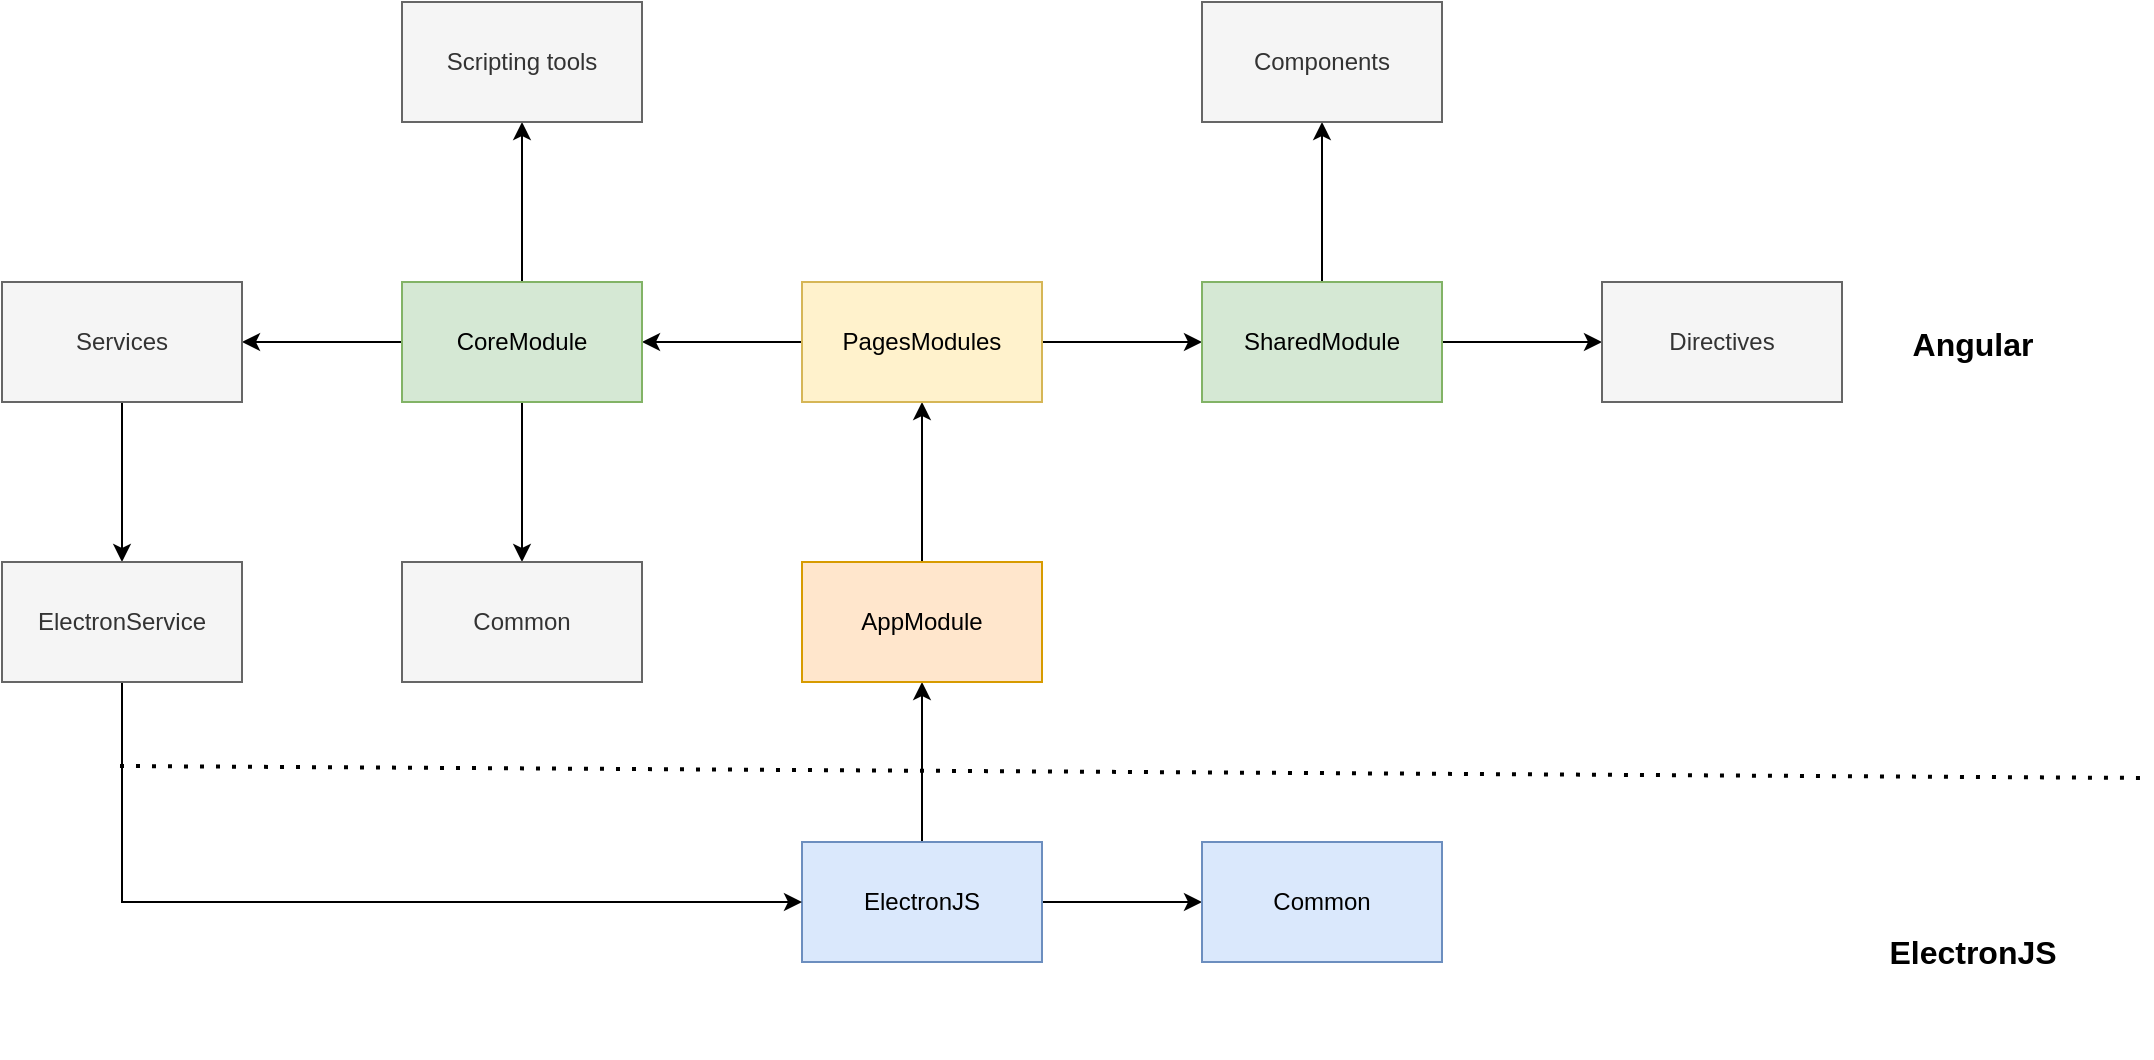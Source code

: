 <mxfile version="15.8.2" type="device"><diagram id="lFbe1x_q_I25g6dEy5xJ" name="Page-1"><mxGraphModel dx="3519" dy="539" grid="0" gridSize="10" guides="1" tooltips="1" connect="1" arrows="1" fold="1" page="1" pageScale="1" pageWidth="827" pageHeight="1169" math="0" shadow="0"><root><mxCell id="0"/><mxCell id="1" parent="0"/><mxCell id="CVB0hDwfh31_QoMNavtc-3" value="" style="edgeStyle=orthogonalEdgeStyle;rounded=0;orthogonalLoop=1;jettySize=auto;html=1;" edge="1" parent="1" source="CVB0hDwfh31_QoMNavtc-1" target="CVB0hDwfh31_QoMNavtc-2"><mxGeometry relative="1" as="geometry"/></mxCell><mxCell id="CVB0hDwfh31_QoMNavtc-11" value="" style="edgeStyle=orthogonalEdgeStyle;rounded=0;orthogonalLoop=1;jettySize=auto;html=1;" edge="1" parent="1" source="CVB0hDwfh31_QoMNavtc-1" target="CVB0hDwfh31_QoMNavtc-10"><mxGeometry relative="1" as="geometry"/></mxCell><mxCell id="CVB0hDwfh31_QoMNavtc-1" value="ElectronJS" style="rounded=0;whiteSpace=wrap;html=1;fillColor=#dae8fc;strokeColor=#6c8ebf;" vertex="1" parent="1"><mxGeometry x="-1301" y="1015" width="120" height="60" as="geometry"/></mxCell><mxCell id="CVB0hDwfh31_QoMNavtc-5" value="" style="edgeStyle=orthogonalEdgeStyle;rounded=0;orthogonalLoop=1;jettySize=auto;html=1;" edge="1" parent="1" source="CVB0hDwfh31_QoMNavtc-2" target="CVB0hDwfh31_QoMNavtc-4"><mxGeometry relative="1" as="geometry"/></mxCell><mxCell id="CVB0hDwfh31_QoMNavtc-2" value="AppModule" style="rounded=0;whiteSpace=wrap;html=1;fillColor=#ffe6cc;strokeColor=#d79b00;" vertex="1" parent="1"><mxGeometry x="-1301" y="875" width="120" height="60" as="geometry"/></mxCell><mxCell id="CVB0hDwfh31_QoMNavtc-7" value="" style="edgeStyle=orthogonalEdgeStyle;rounded=0;orthogonalLoop=1;jettySize=auto;html=1;" edge="1" parent="1" source="CVB0hDwfh31_QoMNavtc-4" target="CVB0hDwfh31_QoMNavtc-6"><mxGeometry relative="1" as="geometry"/></mxCell><mxCell id="CVB0hDwfh31_QoMNavtc-9" value="" style="edgeStyle=orthogonalEdgeStyle;rounded=0;orthogonalLoop=1;jettySize=auto;html=1;" edge="1" parent="1" source="CVB0hDwfh31_QoMNavtc-4" target="CVB0hDwfh31_QoMNavtc-8"><mxGeometry relative="1" as="geometry"/></mxCell><mxCell id="CVB0hDwfh31_QoMNavtc-4" value="PagesModules" style="rounded=0;whiteSpace=wrap;html=1;fillColor=#fff2cc;strokeColor=#d6b656;" vertex="1" parent="1"><mxGeometry x="-1301" y="735" width="120" height="60" as="geometry"/></mxCell><mxCell id="CVB0hDwfh31_QoMNavtc-14" value="" style="edgeStyle=orthogonalEdgeStyle;rounded=0;orthogonalLoop=1;jettySize=auto;html=1;" edge="1" parent="1" source="CVB0hDwfh31_QoMNavtc-6" target="CVB0hDwfh31_QoMNavtc-13"><mxGeometry relative="1" as="geometry"/></mxCell><mxCell id="CVB0hDwfh31_QoMNavtc-16" value="" style="edgeStyle=orthogonalEdgeStyle;rounded=0;orthogonalLoop=1;jettySize=auto;html=1;" edge="1" parent="1" source="CVB0hDwfh31_QoMNavtc-6" target="CVB0hDwfh31_QoMNavtc-15"><mxGeometry relative="1" as="geometry"/></mxCell><mxCell id="CVB0hDwfh31_QoMNavtc-6" value="SharedModule" style="rounded=0;whiteSpace=wrap;html=1;fillColor=#d5e8d4;strokeColor=#82b366;" vertex="1" parent="1"><mxGeometry x="-1101" y="735" width="120" height="60" as="geometry"/></mxCell><mxCell id="CVB0hDwfh31_QoMNavtc-18" value="" style="edgeStyle=orthogonalEdgeStyle;rounded=0;orthogonalLoop=1;jettySize=auto;html=1;" edge="1" parent="1" source="CVB0hDwfh31_QoMNavtc-8" target="CVB0hDwfh31_QoMNavtc-17"><mxGeometry relative="1" as="geometry"/></mxCell><mxCell id="CVB0hDwfh31_QoMNavtc-20" value="" style="edgeStyle=orthogonalEdgeStyle;rounded=0;orthogonalLoop=1;jettySize=auto;html=1;" edge="1" parent="1" source="CVB0hDwfh31_QoMNavtc-8" target="CVB0hDwfh31_QoMNavtc-19"><mxGeometry relative="1" as="geometry"/></mxCell><mxCell id="CVB0hDwfh31_QoMNavtc-22" value="" style="edgeStyle=orthogonalEdgeStyle;rounded=0;orthogonalLoop=1;jettySize=auto;html=1;" edge="1" parent="1" source="CVB0hDwfh31_QoMNavtc-8" target="CVB0hDwfh31_QoMNavtc-21"><mxGeometry relative="1" as="geometry"/></mxCell><mxCell id="CVB0hDwfh31_QoMNavtc-8" value="CoreModule" style="rounded=0;whiteSpace=wrap;html=1;fillColor=#d5e8d4;strokeColor=#82b366;" vertex="1" parent="1"><mxGeometry x="-1501" y="735" width="120" height="60" as="geometry"/></mxCell><mxCell id="CVB0hDwfh31_QoMNavtc-10" value="Common" style="rounded=0;whiteSpace=wrap;html=1;fillColor=#dae8fc;strokeColor=#6c8ebf;" vertex="1" parent="1"><mxGeometry x="-1101" y="1015" width="120" height="60" as="geometry"/></mxCell><mxCell id="CVB0hDwfh31_QoMNavtc-13" value="Components" style="rounded=0;whiteSpace=wrap;html=1;fillColor=#f5f5f5;strokeColor=#666666;fontColor=#333333;" vertex="1" parent="1"><mxGeometry x="-1101" y="595" width="120" height="60" as="geometry"/></mxCell><mxCell id="CVB0hDwfh31_QoMNavtc-15" value="Directives" style="rounded=0;whiteSpace=wrap;html=1;fillColor=#f5f5f5;strokeColor=#666666;fontColor=#333333;" vertex="1" parent="1"><mxGeometry x="-901" y="735" width="120" height="60" as="geometry"/></mxCell><mxCell id="CVB0hDwfh31_QoMNavtc-24" value="" style="edgeStyle=orthogonalEdgeStyle;rounded=0;orthogonalLoop=1;jettySize=auto;html=1;" edge="1" parent="1" source="CVB0hDwfh31_QoMNavtc-17" target="CVB0hDwfh31_QoMNavtc-23"><mxGeometry relative="1" as="geometry"/></mxCell><mxCell id="CVB0hDwfh31_QoMNavtc-17" value="Services" style="rounded=0;whiteSpace=wrap;html=1;fillColor=#f5f5f5;strokeColor=#666666;fontColor=#333333;" vertex="1" parent="1"><mxGeometry x="-1701" y="735" width="120" height="60" as="geometry"/></mxCell><mxCell id="CVB0hDwfh31_QoMNavtc-19" value="Scripting tools" style="rounded=0;whiteSpace=wrap;html=1;fillColor=#f5f5f5;strokeColor=#666666;fontColor=#333333;" vertex="1" parent="1"><mxGeometry x="-1501" y="595" width="120" height="60" as="geometry"/></mxCell><mxCell id="CVB0hDwfh31_QoMNavtc-21" value="Common" style="rounded=0;whiteSpace=wrap;html=1;fillColor=#f5f5f5;strokeColor=#666666;fontColor=#333333;" vertex="1" parent="1"><mxGeometry x="-1501" y="875" width="120" height="60" as="geometry"/></mxCell><mxCell id="CVB0hDwfh31_QoMNavtc-25" style="edgeStyle=orthogonalEdgeStyle;rounded=0;orthogonalLoop=1;jettySize=auto;html=1;exitX=0.5;exitY=1;exitDx=0;exitDy=0;entryX=0;entryY=0.5;entryDx=0;entryDy=0;" edge="1" parent="1" source="CVB0hDwfh31_QoMNavtc-23" target="CVB0hDwfh31_QoMNavtc-1"><mxGeometry relative="1" as="geometry"/></mxCell><mxCell id="CVB0hDwfh31_QoMNavtc-23" value="ElectronService" style="rounded=0;whiteSpace=wrap;html=1;fillColor=#f5f5f5;strokeColor=#666666;fontColor=#333333;" vertex="1" parent="1"><mxGeometry x="-1701" y="875" width="120" height="60" as="geometry"/></mxCell><mxCell id="CVB0hDwfh31_QoMNavtc-26" value="" style="endArrow=none;dashed=1;html=1;dashPattern=1 3;strokeWidth=2;rounded=0;" edge="1" parent="1"><mxGeometry width="50" height="50" relative="1" as="geometry"><mxPoint x="-1642" y="977" as="sourcePoint"/><mxPoint x="-628" y="983" as="targetPoint"/></mxGeometry></mxCell><mxCell id="CVB0hDwfh31_QoMNavtc-27" value="ElectronJS" style="text;strokeColor=none;fillColor=none;align=center;verticalAlign=middle;rounded=0;direction=east;labelBorderColor=none;labelBackgroundColor=none;fontStyle=1;fontSize=16;" vertex="1" parent="1"><mxGeometry x="-731" y="1015" width="31" height="108" as="geometry"/></mxCell><mxCell id="CVB0hDwfh31_QoMNavtc-29" value="Angular" style="text;strokeColor=none;fillColor=none;align=center;verticalAlign=middle;rounded=0;direction=east;labelBorderColor=none;labelBackgroundColor=none;fontStyle=1;fontSize=16;" vertex="1" parent="1"><mxGeometry x="-731" y="711" width="31" height="108" as="geometry"/></mxCell></root></mxGraphModel></diagram></mxfile>